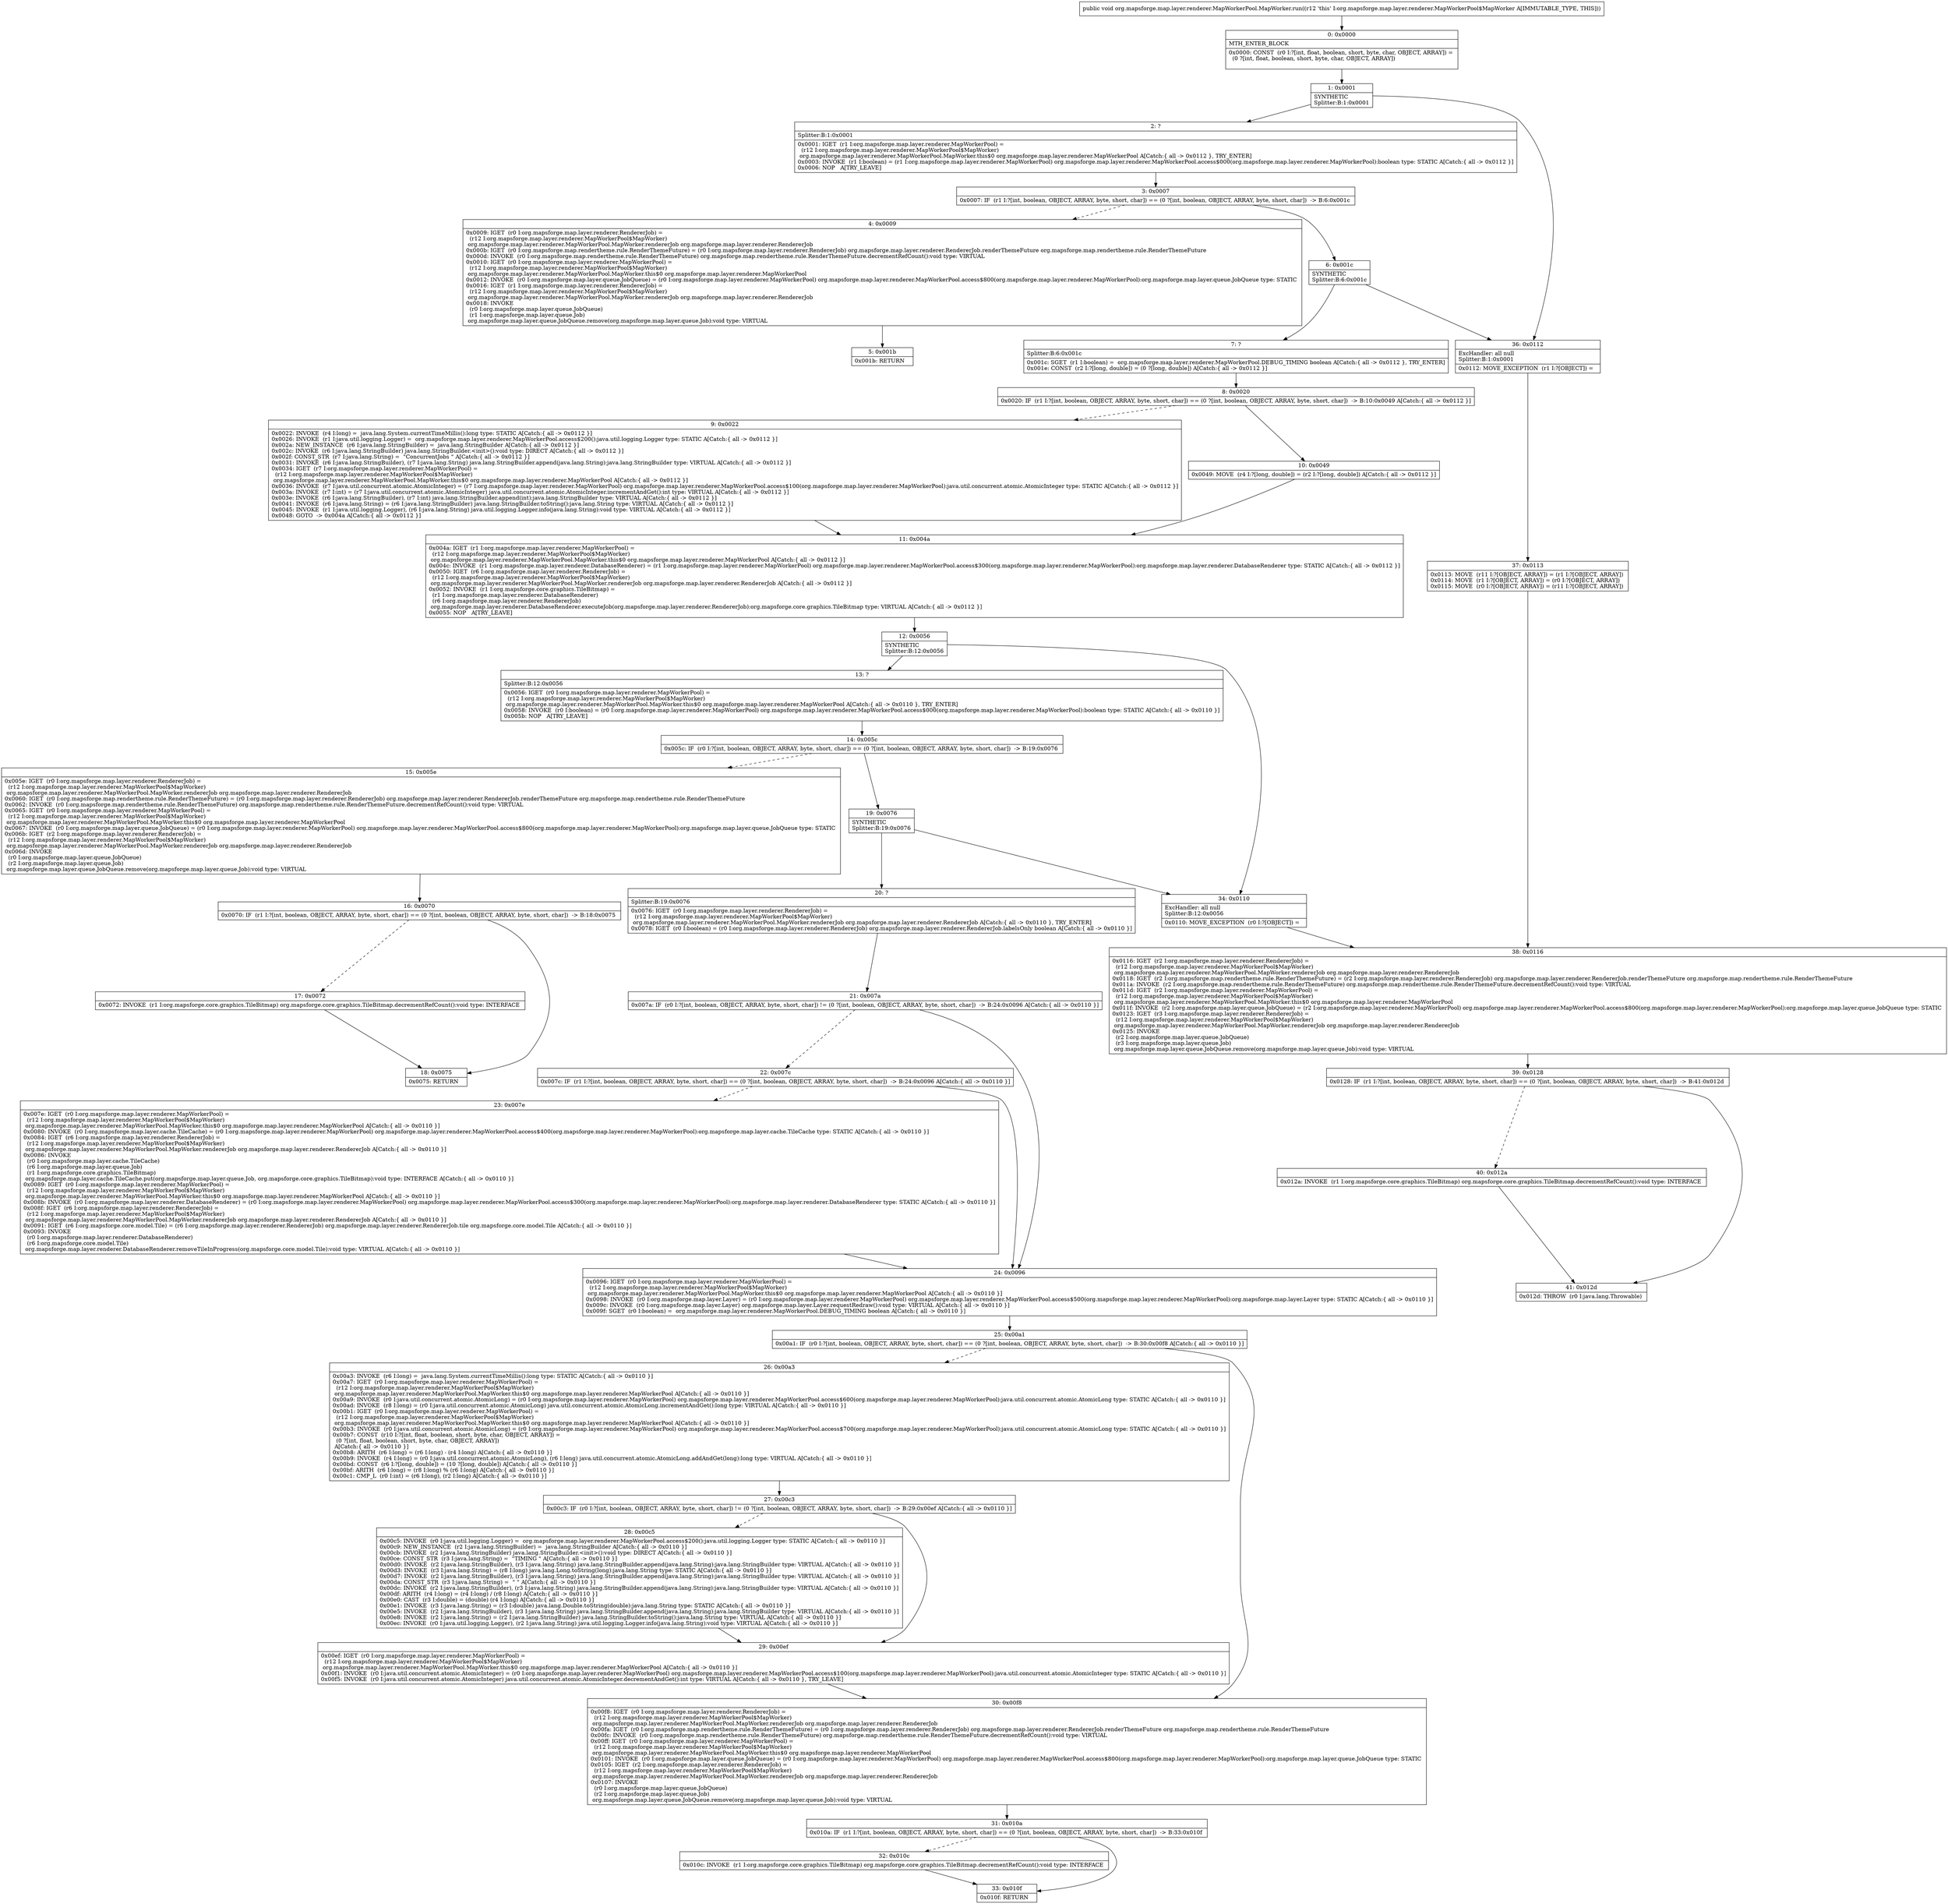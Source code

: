 digraph "CFG fororg.mapsforge.map.layer.renderer.MapWorkerPool.MapWorker.run()V" {
Node_0 [shape=record,label="{0\:\ 0x0000|MTH_ENTER_BLOCK\l|0x0000: CONST  (r0 I:?[int, float, boolean, short, byte, char, OBJECT, ARRAY]) = \l  (0 ?[int, float, boolean, short, byte, char, OBJECT, ARRAY])\l \l}"];
Node_1 [shape=record,label="{1\:\ 0x0001|SYNTHETIC\lSplitter:B:1:0x0001\l}"];
Node_2 [shape=record,label="{2\:\ ?|Splitter:B:1:0x0001\l|0x0001: IGET  (r1 I:org.mapsforge.map.layer.renderer.MapWorkerPool) = \l  (r12 I:org.mapsforge.map.layer.renderer.MapWorkerPool$MapWorker)\l org.mapsforge.map.layer.renderer.MapWorkerPool.MapWorker.this$0 org.mapsforge.map.layer.renderer.MapWorkerPool A[Catch:\{ all \-\> 0x0112 \}, TRY_ENTER]\l0x0003: INVOKE  (r1 I:boolean) = (r1 I:org.mapsforge.map.layer.renderer.MapWorkerPool) org.mapsforge.map.layer.renderer.MapWorkerPool.access$000(org.mapsforge.map.layer.renderer.MapWorkerPool):boolean type: STATIC A[Catch:\{ all \-\> 0x0112 \}]\l0x0006: NOP   A[TRY_LEAVE]\l}"];
Node_3 [shape=record,label="{3\:\ 0x0007|0x0007: IF  (r1 I:?[int, boolean, OBJECT, ARRAY, byte, short, char]) == (0 ?[int, boolean, OBJECT, ARRAY, byte, short, char])  \-\> B:6:0x001c \l}"];
Node_4 [shape=record,label="{4\:\ 0x0009|0x0009: IGET  (r0 I:org.mapsforge.map.layer.renderer.RendererJob) = \l  (r12 I:org.mapsforge.map.layer.renderer.MapWorkerPool$MapWorker)\l org.mapsforge.map.layer.renderer.MapWorkerPool.MapWorker.rendererJob org.mapsforge.map.layer.renderer.RendererJob \l0x000b: IGET  (r0 I:org.mapsforge.map.rendertheme.rule.RenderThemeFuture) = (r0 I:org.mapsforge.map.layer.renderer.RendererJob) org.mapsforge.map.layer.renderer.RendererJob.renderThemeFuture org.mapsforge.map.rendertheme.rule.RenderThemeFuture \l0x000d: INVOKE  (r0 I:org.mapsforge.map.rendertheme.rule.RenderThemeFuture) org.mapsforge.map.rendertheme.rule.RenderThemeFuture.decrementRefCount():void type: VIRTUAL \l0x0010: IGET  (r0 I:org.mapsforge.map.layer.renderer.MapWorkerPool) = \l  (r12 I:org.mapsforge.map.layer.renderer.MapWorkerPool$MapWorker)\l org.mapsforge.map.layer.renderer.MapWorkerPool.MapWorker.this$0 org.mapsforge.map.layer.renderer.MapWorkerPool \l0x0012: INVOKE  (r0 I:org.mapsforge.map.layer.queue.JobQueue) = (r0 I:org.mapsforge.map.layer.renderer.MapWorkerPool) org.mapsforge.map.layer.renderer.MapWorkerPool.access$800(org.mapsforge.map.layer.renderer.MapWorkerPool):org.mapsforge.map.layer.queue.JobQueue type: STATIC \l0x0016: IGET  (r1 I:org.mapsforge.map.layer.renderer.RendererJob) = \l  (r12 I:org.mapsforge.map.layer.renderer.MapWorkerPool$MapWorker)\l org.mapsforge.map.layer.renderer.MapWorkerPool.MapWorker.rendererJob org.mapsforge.map.layer.renderer.RendererJob \l0x0018: INVOKE  \l  (r0 I:org.mapsforge.map.layer.queue.JobQueue)\l  (r1 I:org.mapsforge.map.layer.queue.Job)\l org.mapsforge.map.layer.queue.JobQueue.remove(org.mapsforge.map.layer.queue.Job):void type: VIRTUAL \l}"];
Node_5 [shape=record,label="{5\:\ 0x001b|0x001b: RETURN   \l}"];
Node_6 [shape=record,label="{6\:\ 0x001c|SYNTHETIC\lSplitter:B:6:0x001c\l}"];
Node_7 [shape=record,label="{7\:\ ?|Splitter:B:6:0x001c\l|0x001c: SGET  (r1 I:boolean) =  org.mapsforge.map.layer.renderer.MapWorkerPool.DEBUG_TIMING boolean A[Catch:\{ all \-\> 0x0112 \}, TRY_ENTER]\l0x001e: CONST  (r2 I:?[long, double]) = (0 ?[long, double]) A[Catch:\{ all \-\> 0x0112 \}]\l}"];
Node_8 [shape=record,label="{8\:\ 0x0020|0x0020: IF  (r1 I:?[int, boolean, OBJECT, ARRAY, byte, short, char]) == (0 ?[int, boolean, OBJECT, ARRAY, byte, short, char])  \-\> B:10:0x0049 A[Catch:\{ all \-\> 0x0112 \}]\l}"];
Node_9 [shape=record,label="{9\:\ 0x0022|0x0022: INVOKE  (r4 I:long) =  java.lang.System.currentTimeMillis():long type: STATIC A[Catch:\{ all \-\> 0x0112 \}]\l0x0026: INVOKE  (r1 I:java.util.logging.Logger) =  org.mapsforge.map.layer.renderer.MapWorkerPool.access$200():java.util.logging.Logger type: STATIC A[Catch:\{ all \-\> 0x0112 \}]\l0x002a: NEW_INSTANCE  (r6 I:java.lang.StringBuilder) =  java.lang.StringBuilder A[Catch:\{ all \-\> 0x0112 \}]\l0x002c: INVOKE  (r6 I:java.lang.StringBuilder) java.lang.StringBuilder.\<init\>():void type: DIRECT A[Catch:\{ all \-\> 0x0112 \}]\l0x002f: CONST_STR  (r7 I:java.lang.String) =  \"ConcurrentJobs \" A[Catch:\{ all \-\> 0x0112 \}]\l0x0031: INVOKE  (r6 I:java.lang.StringBuilder), (r7 I:java.lang.String) java.lang.StringBuilder.append(java.lang.String):java.lang.StringBuilder type: VIRTUAL A[Catch:\{ all \-\> 0x0112 \}]\l0x0034: IGET  (r7 I:org.mapsforge.map.layer.renderer.MapWorkerPool) = \l  (r12 I:org.mapsforge.map.layer.renderer.MapWorkerPool$MapWorker)\l org.mapsforge.map.layer.renderer.MapWorkerPool.MapWorker.this$0 org.mapsforge.map.layer.renderer.MapWorkerPool A[Catch:\{ all \-\> 0x0112 \}]\l0x0036: INVOKE  (r7 I:java.util.concurrent.atomic.AtomicInteger) = (r7 I:org.mapsforge.map.layer.renderer.MapWorkerPool) org.mapsforge.map.layer.renderer.MapWorkerPool.access$100(org.mapsforge.map.layer.renderer.MapWorkerPool):java.util.concurrent.atomic.AtomicInteger type: STATIC A[Catch:\{ all \-\> 0x0112 \}]\l0x003a: INVOKE  (r7 I:int) = (r7 I:java.util.concurrent.atomic.AtomicInteger) java.util.concurrent.atomic.AtomicInteger.incrementAndGet():int type: VIRTUAL A[Catch:\{ all \-\> 0x0112 \}]\l0x003e: INVOKE  (r6 I:java.lang.StringBuilder), (r7 I:int) java.lang.StringBuilder.append(int):java.lang.StringBuilder type: VIRTUAL A[Catch:\{ all \-\> 0x0112 \}]\l0x0041: INVOKE  (r6 I:java.lang.String) = (r6 I:java.lang.StringBuilder) java.lang.StringBuilder.toString():java.lang.String type: VIRTUAL A[Catch:\{ all \-\> 0x0112 \}]\l0x0045: INVOKE  (r1 I:java.util.logging.Logger), (r6 I:java.lang.String) java.util.logging.Logger.info(java.lang.String):void type: VIRTUAL A[Catch:\{ all \-\> 0x0112 \}]\l0x0048: GOTO  \-\> 0x004a A[Catch:\{ all \-\> 0x0112 \}]\l}"];
Node_10 [shape=record,label="{10\:\ 0x0049|0x0049: MOVE  (r4 I:?[long, double]) = (r2 I:?[long, double]) A[Catch:\{ all \-\> 0x0112 \}]\l}"];
Node_11 [shape=record,label="{11\:\ 0x004a|0x004a: IGET  (r1 I:org.mapsforge.map.layer.renderer.MapWorkerPool) = \l  (r12 I:org.mapsforge.map.layer.renderer.MapWorkerPool$MapWorker)\l org.mapsforge.map.layer.renderer.MapWorkerPool.MapWorker.this$0 org.mapsforge.map.layer.renderer.MapWorkerPool A[Catch:\{ all \-\> 0x0112 \}]\l0x004c: INVOKE  (r1 I:org.mapsforge.map.layer.renderer.DatabaseRenderer) = (r1 I:org.mapsforge.map.layer.renderer.MapWorkerPool) org.mapsforge.map.layer.renderer.MapWorkerPool.access$300(org.mapsforge.map.layer.renderer.MapWorkerPool):org.mapsforge.map.layer.renderer.DatabaseRenderer type: STATIC A[Catch:\{ all \-\> 0x0112 \}]\l0x0050: IGET  (r6 I:org.mapsforge.map.layer.renderer.RendererJob) = \l  (r12 I:org.mapsforge.map.layer.renderer.MapWorkerPool$MapWorker)\l org.mapsforge.map.layer.renderer.MapWorkerPool.MapWorker.rendererJob org.mapsforge.map.layer.renderer.RendererJob A[Catch:\{ all \-\> 0x0112 \}]\l0x0052: INVOKE  (r1 I:org.mapsforge.core.graphics.TileBitmap) = \l  (r1 I:org.mapsforge.map.layer.renderer.DatabaseRenderer)\l  (r6 I:org.mapsforge.map.layer.renderer.RendererJob)\l org.mapsforge.map.layer.renderer.DatabaseRenderer.executeJob(org.mapsforge.map.layer.renderer.RendererJob):org.mapsforge.core.graphics.TileBitmap type: VIRTUAL A[Catch:\{ all \-\> 0x0112 \}]\l0x0055: NOP   A[TRY_LEAVE]\l}"];
Node_12 [shape=record,label="{12\:\ 0x0056|SYNTHETIC\lSplitter:B:12:0x0056\l}"];
Node_13 [shape=record,label="{13\:\ ?|Splitter:B:12:0x0056\l|0x0056: IGET  (r0 I:org.mapsforge.map.layer.renderer.MapWorkerPool) = \l  (r12 I:org.mapsforge.map.layer.renderer.MapWorkerPool$MapWorker)\l org.mapsforge.map.layer.renderer.MapWorkerPool.MapWorker.this$0 org.mapsforge.map.layer.renderer.MapWorkerPool A[Catch:\{ all \-\> 0x0110 \}, TRY_ENTER]\l0x0058: INVOKE  (r0 I:boolean) = (r0 I:org.mapsforge.map.layer.renderer.MapWorkerPool) org.mapsforge.map.layer.renderer.MapWorkerPool.access$000(org.mapsforge.map.layer.renderer.MapWorkerPool):boolean type: STATIC A[Catch:\{ all \-\> 0x0110 \}]\l0x005b: NOP   A[TRY_LEAVE]\l}"];
Node_14 [shape=record,label="{14\:\ 0x005c|0x005c: IF  (r0 I:?[int, boolean, OBJECT, ARRAY, byte, short, char]) == (0 ?[int, boolean, OBJECT, ARRAY, byte, short, char])  \-\> B:19:0x0076 \l}"];
Node_15 [shape=record,label="{15\:\ 0x005e|0x005e: IGET  (r0 I:org.mapsforge.map.layer.renderer.RendererJob) = \l  (r12 I:org.mapsforge.map.layer.renderer.MapWorkerPool$MapWorker)\l org.mapsforge.map.layer.renderer.MapWorkerPool.MapWorker.rendererJob org.mapsforge.map.layer.renderer.RendererJob \l0x0060: IGET  (r0 I:org.mapsforge.map.rendertheme.rule.RenderThemeFuture) = (r0 I:org.mapsforge.map.layer.renderer.RendererJob) org.mapsforge.map.layer.renderer.RendererJob.renderThemeFuture org.mapsforge.map.rendertheme.rule.RenderThemeFuture \l0x0062: INVOKE  (r0 I:org.mapsforge.map.rendertheme.rule.RenderThemeFuture) org.mapsforge.map.rendertheme.rule.RenderThemeFuture.decrementRefCount():void type: VIRTUAL \l0x0065: IGET  (r0 I:org.mapsforge.map.layer.renderer.MapWorkerPool) = \l  (r12 I:org.mapsforge.map.layer.renderer.MapWorkerPool$MapWorker)\l org.mapsforge.map.layer.renderer.MapWorkerPool.MapWorker.this$0 org.mapsforge.map.layer.renderer.MapWorkerPool \l0x0067: INVOKE  (r0 I:org.mapsforge.map.layer.queue.JobQueue) = (r0 I:org.mapsforge.map.layer.renderer.MapWorkerPool) org.mapsforge.map.layer.renderer.MapWorkerPool.access$800(org.mapsforge.map.layer.renderer.MapWorkerPool):org.mapsforge.map.layer.queue.JobQueue type: STATIC \l0x006b: IGET  (r2 I:org.mapsforge.map.layer.renderer.RendererJob) = \l  (r12 I:org.mapsforge.map.layer.renderer.MapWorkerPool$MapWorker)\l org.mapsforge.map.layer.renderer.MapWorkerPool.MapWorker.rendererJob org.mapsforge.map.layer.renderer.RendererJob \l0x006d: INVOKE  \l  (r0 I:org.mapsforge.map.layer.queue.JobQueue)\l  (r2 I:org.mapsforge.map.layer.queue.Job)\l org.mapsforge.map.layer.queue.JobQueue.remove(org.mapsforge.map.layer.queue.Job):void type: VIRTUAL \l}"];
Node_16 [shape=record,label="{16\:\ 0x0070|0x0070: IF  (r1 I:?[int, boolean, OBJECT, ARRAY, byte, short, char]) == (0 ?[int, boolean, OBJECT, ARRAY, byte, short, char])  \-\> B:18:0x0075 \l}"];
Node_17 [shape=record,label="{17\:\ 0x0072|0x0072: INVOKE  (r1 I:org.mapsforge.core.graphics.TileBitmap) org.mapsforge.core.graphics.TileBitmap.decrementRefCount():void type: INTERFACE \l}"];
Node_18 [shape=record,label="{18\:\ 0x0075|0x0075: RETURN   \l}"];
Node_19 [shape=record,label="{19\:\ 0x0076|SYNTHETIC\lSplitter:B:19:0x0076\l}"];
Node_20 [shape=record,label="{20\:\ ?|Splitter:B:19:0x0076\l|0x0076: IGET  (r0 I:org.mapsforge.map.layer.renderer.RendererJob) = \l  (r12 I:org.mapsforge.map.layer.renderer.MapWorkerPool$MapWorker)\l org.mapsforge.map.layer.renderer.MapWorkerPool.MapWorker.rendererJob org.mapsforge.map.layer.renderer.RendererJob A[Catch:\{ all \-\> 0x0110 \}, TRY_ENTER]\l0x0078: IGET  (r0 I:boolean) = (r0 I:org.mapsforge.map.layer.renderer.RendererJob) org.mapsforge.map.layer.renderer.RendererJob.labelsOnly boolean A[Catch:\{ all \-\> 0x0110 \}]\l}"];
Node_21 [shape=record,label="{21\:\ 0x007a|0x007a: IF  (r0 I:?[int, boolean, OBJECT, ARRAY, byte, short, char]) != (0 ?[int, boolean, OBJECT, ARRAY, byte, short, char])  \-\> B:24:0x0096 A[Catch:\{ all \-\> 0x0110 \}]\l}"];
Node_22 [shape=record,label="{22\:\ 0x007c|0x007c: IF  (r1 I:?[int, boolean, OBJECT, ARRAY, byte, short, char]) == (0 ?[int, boolean, OBJECT, ARRAY, byte, short, char])  \-\> B:24:0x0096 A[Catch:\{ all \-\> 0x0110 \}]\l}"];
Node_23 [shape=record,label="{23\:\ 0x007e|0x007e: IGET  (r0 I:org.mapsforge.map.layer.renderer.MapWorkerPool) = \l  (r12 I:org.mapsforge.map.layer.renderer.MapWorkerPool$MapWorker)\l org.mapsforge.map.layer.renderer.MapWorkerPool.MapWorker.this$0 org.mapsforge.map.layer.renderer.MapWorkerPool A[Catch:\{ all \-\> 0x0110 \}]\l0x0080: INVOKE  (r0 I:org.mapsforge.map.layer.cache.TileCache) = (r0 I:org.mapsforge.map.layer.renderer.MapWorkerPool) org.mapsforge.map.layer.renderer.MapWorkerPool.access$400(org.mapsforge.map.layer.renderer.MapWorkerPool):org.mapsforge.map.layer.cache.TileCache type: STATIC A[Catch:\{ all \-\> 0x0110 \}]\l0x0084: IGET  (r6 I:org.mapsforge.map.layer.renderer.RendererJob) = \l  (r12 I:org.mapsforge.map.layer.renderer.MapWorkerPool$MapWorker)\l org.mapsforge.map.layer.renderer.MapWorkerPool.MapWorker.rendererJob org.mapsforge.map.layer.renderer.RendererJob A[Catch:\{ all \-\> 0x0110 \}]\l0x0086: INVOKE  \l  (r0 I:org.mapsforge.map.layer.cache.TileCache)\l  (r6 I:org.mapsforge.map.layer.queue.Job)\l  (r1 I:org.mapsforge.core.graphics.TileBitmap)\l org.mapsforge.map.layer.cache.TileCache.put(org.mapsforge.map.layer.queue.Job, org.mapsforge.core.graphics.TileBitmap):void type: INTERFACE A[Catch:\{ all \-\> 0x0110 \}]\l0x0089: IGET  (r0 I:org.mapsforge.map.layer.renderer.MapWorkerPool) = \l  (r12 I:org.mapsforge.map.layer.renderer.MapWorkerPool$MapWorker)\l org.mapsforge.map.layer.renderer.MapWorkerPool.MapWorker.this$0 org.mapsforge.map.layer.renderer.MapWorkerPool A[Catch:\{ all \-\> 0x0110 \}]\l0x008b: INVOKE  (r0 I:org.mapsforge.map.layer.renderer.DatabaseRenderer) = (r0 I:org.mapsforge.map.layer.renderer.MapWorkerPool) org.mapsforge.map.layer.renderer.MapWorkerPool.access$300(org.mapsforge.map.layer.renderer.MapWorkerPool):org.mapsforge.map.layer.renderer.DatabaseRenderer type: STATIC A[Catch:\{ all \-\> 0x0110 \}]\l0x008f: IGET  (r6 I:org.mapsforge.map.layer.renderer.RendererJob) = \l  (r12 I:org.mapsforge.map.layer.renderer.MapWorkerPool$MapWorker)\l org.mapsforge.map.layer.renderer.MapWorkerPool.MapWorker.rendererJob org.mapsforge.map.layer.renderer.RendererJob A[Catch:\{ all \-\> 0x0110 \}]\l0x0091: IGET  (r6 I:org.mapsforge.core.model.Tile) = (r6 I:org.mapsforge.map.layer.renderer.RendererJob) org.mapsforge.map.layer.renderer.RendererJob.tile org.mapsforge.core.model.Tile A[Catch:\{ all \-\> 0x0110 \}]\l0x0093: INVOKE  \l  (r0 I:org.mapsforge.map.layer.renderer.DatabaseRenderer)\l  (r6 I:org.mapsforge.core.model.Tile)\l org.mapsforge.map.layer.renderer.DatabaseRenderer.removeTileInProgress(org.mapsforge.core.model.Tile):void type: VIRTUAL A[Catch:\{ all \-\> 0x0110 \}]\l}"];
Node_24 [shape=record,label="{24\:\ 0x0096|0x0096: IGET  (r0 I:org.mapsforge.map.layer.renderer.MapWorkerPool) = \l  (r12 I:org.mapsforge.map.layer.renderer.MapWorkerPool$MapWorker)\l org.mapsforge.map.layer.renderer.MapWorkerPool.MapWorker.this$0 org.mapsforge.map.layer.renderer.MapWorkerPool A[Catch:\{ all \-\> 0x0110 \}]\l0x0098: INVOKE  (r0 I:org.mapsforge.map.layer.Layer) = (r0 I:org.mapsforge.map.layer.renderer.MapWorkerPool) org.mapsforge.map.layer.renderer.MapWorkerPool.access$500(org.mapsforge.map.layer.renderer.MapWorkerPool):org.mapsforge.map.layer.Layer type: STATIC A[Catch:\{ all \-\> 0x0110 \}]\l0x009c: INVOKE  (r0 I:org.mapsforge.map.layer.Layer) org.mapsforge.map.layer.Layer.requestRedraw():void type: VIRTUAL A[Catch:\{ all \-\> 0x0110 \}]\l0x009f: SGET  (r0 I:boolean) =  org.mapsforge.map.layer.renderer.MapWorkerPool.DEBUG_TIMING boolean A[Catch:\{ all \-\> 0x0110 \}]\l}"];
Node_25 [shape=record,label="{25\:\ 0x00a1|0x00a1: IF  (r0 I:?[int, boolean, OBJECT, ARRAY, byte, short, char]) == (0 ?[int, boolean, OBJECT, ARRAY, byte, short, char])  \-\> B:30:0x00f8 A[Catch:\{ all \-\> 0x0110 \}]\l}"];
Node_26 [shape=record,label="{26\:\ 0x00a3|0x00a3: INVOKE  (r6 I:long) =  java.lang.System.currentTimeMillis():long type: STATIC A[Catch:\{ all \-\> 0x0110 \}]\l0x00a7: IGET  (r0 I:org.mapsforge.map.layer.renderer.MapWorkerPool) = \l  (r12 I:org.mapsforge.map.layer.renderer.MapWorkerPool$MapWorker)\l org.mapsforge.map.layer.renderer.MapWorkerPool.MapWorker.this$0 org.mapsforge.map.layer.renderer.MapWorkerPool A[Catch:\{ all \-\> 0x0110 \}]\l0x00a9: INVOKE  (r0 I:java.util.concurrent.atomic.AtomicLong) = (r0 I:org.mapsforge.map.layer.renderer.MapWorkerPool) org.mapsforge.map.layer.renderer.MapWorkerPool.access$600(org.mapsforge.map.layer.renderer.MapWorkerPool):java.util.concurrent.atomic.AtomicLong type: STATIC A[Catch:\{ all \-\> 0x0110 \}]\l0x00ad: INVOKE  (r8 I:long) = (r0 I:java.util.concurrent.atomic.AtomicLong) java.util.concurrent.atomic.AtomicLong.incrementAndGet():long type: VIRTUAL A[Catch:\{ all \-\> 0x0110 \}]\l0x00b1: IGET  (r0 I:org.mapsforge.map.layer.renderer.MapWorkerPool) = \l  (r12 I:org.mapsforge.map.layer.renderer.MapWorkerPool$MapWorker)\l org.mapsforge.map.layer.renderer.MapWorkerPool.MapWorker.this$0 org.mapsforge.map.layer.renderer.MapWorkerPool A[Catch:\{ all \-\> 0x0110 \}]\l0x00b3: INVOKE  (r0 I:java.util.concurrent.atomic.AtomicLong) = (r0 I:org.mapsforge.map.layer.renderer.MapWorkerPool) org.mapsforge.map.layer.renderer.MapWorkerPool.access$700(org.mapsforge.map.layer.renderer.MapWorkerPool):java.util.concurrent.atomic.AtomicLong type: STATIC A[Catch:\{ all \-\> 0x0110 \}]\l0x00b7: CONST  (r10 I:?[int, float, boolean, short, byte, char, OBJECT, ARRAY]) = \l  (0 ?[int, float, boolean, short, byte, char, OBJECT, ARRAY])\l A[Catch:\{ all \-\> 0x0110 \}]\l0x00b8: ARITH  (r6 I:long) = (r6 I:long) \- (r4 I:long) A[Catch:\{ all \-\> 0x0110 \}]\l0x00b9: INVOKE  (r4 I:long) = (r0 I:java.util.concurrent.atomic.AtomicLong), (r6 I:long) java.util.concurrent.atomic.AtomicLong.addAndGet(long):long type: VIRTUAL A[Catch:\{ all \-\> 0x0110 \}]\l0x00bd: CONST  (r6 I:?[long, double]) = (10 ?[long, double]) A[Catch:\{ all \-\> 0x0110 \}]\l0x00bf: ARITH  (r6 I:long) = (r8 I:long) % (r6 I:long) A[Catch:\{ all \-\> 0x0110 \}]\l0x00c1: CMP_L  (r0 I:int) = (r6 I:long), (r2 I:long) A[Catch:\{ all \-\> 0x0110 \}]\l}"];
Node_27 [shape=record,label="{27\:\ 0x00c3|0x00c3: IF  (r0 I:?[int, boolean, OBJECT, ARRAY, byte, short, char]) != (0 ?[int, boolean, OBJECT, ARRAY, byte, short, char])  \-\> B:29:0x00ef A[Catch:\{ all \-\> 0x0110 \}]\l}"];
Node_28 [shape=record,label="{28\:\ 0x00c5|0x00c5: INVOKE  (r0 I:java.util.logging.Logger) =  org.mapsforge.map.layer.renderer.MapWorkerPool.access$200():java.util.logging.Logger type: STATIC A[Catch:\{ all \-\> 0x0110 \}]\l0x00c9: NEW_INSTANCE  (r2 I:java.lang.StringBuilder) =  java.lang.StringBuilder A[Catch:\{ all \-\> 0x0110 \}]\l0x00cb: INVOKE  (r2 I:java.lang.StringBuilder) java.lang.StringBuilder.\<init\>():void type: DIRECT A[Catch:\{ all \-\> 0x0110 \}]\l0x00ce: CONST_STR  (r3 I:java.lang.String) =  \"TIMING \" A[Catch:\{ all \-\> 0x0110 \}]\l0x00d0: INVOKE  (r2 I:java.lang.StringBuilder), (r3 I:java.lang.String) java.lang.StringBuilder.append(java.lang.String):java.lang.StringBuilder type: VIRTUAL A[Catch:\{ all \-\> 0x0110 \}]\l0x00d3: INVOKE  (r3 I:java.lang.String) = (r8 I:long) java.lang.Long.toString(long):java.lang.String type: STATIC A[Catch:\{ all \-\> 0x0110 \}]\l0x00d7: INVOKE  (r2 I:java.lang.StringBuilder), (r3 I:java.lang.String) java.lang.StringBuilder.append(java.lang.String):java.lang.StringBuilder type: VIRTUAL A[Catch:\{ all \-\> 0x0110 \}]\l0x00da: CONST_STR  (r3 I:java.lang.String) =  \" \" A[Catch:\{ all \-\> 0x0110 \}]\l0x00dc: INVOKE  (r2 I:java.lang.StringBuilder), (r3 I:java.lang.String) java.lang.StringBuilder.append(java.lang.String):java.lang.StringBuilder type: VIRTUAL A[Catch:\{ all \-\> 0x0110 \}]\l0x00df: ARITH  (r4 I:long) = (r4 I:long) \/ (r8 I:long) A[Catch:\{ all \-\> 0x0110 \}]\l0x00e0: CAST  (r3 I:double) = (double) (r4 I:long) A[Catch:\{ all \-\> 0x0110 \}]\l0x00e1: INVOKE  (r3 I:java.lang.String) = (r3 I:double) java.lang.Double.toString(double):java.lang.String type: STATIC A[Catch:\{ all \-\> 0x0110 \}]\l0x00e5: INVOKE  (r2 I:java.lang.StringBuilder), (r3 I:java.lang.String) java.lang.StringBuilder.append(java.lang.String):java.lang.StringBuilder type: VIRTUAL A[Catch:\{ all \-\> 0x0110 \}]\l0x00e8: INVOKE  (r2 I:java.lang.String) = (r2 I:java.lang.StringBuilder) java.lang.StringBuilder.toString():java.lang.String type: VIRTUAL A[Catch:\{ all \-\> 0x0110 \}]\l0x00ec: INVOKE  (r0 I:java.util.logging.Logger), (r2 I:java.lang.String) java.util.logging.Logger.info(java.lang.String):void type: VIRTUAL A[Catch:\{ all \-\> 0x0110 \}]\l}"];
Node_29 [shape=record,label="{29\:\ 0x00ef|0x00ef: IGET  (r0 I:org.mapsforge.map.layer.renderer.MapWorkerPool) = \l  (r12 I:org.mapsforge.map.layer.renderer.MapWorkerPool$MapWorker)\l org.mapsforge.map.layer.renderer.MapWorkerPool.MapWorker.this$0 org.mapsforge.map.layer.renderer.MapWorkerPool A[Catch:\{ all \-\> 0x0110 \}]\l0x00f1: INVOKE  (r0 I:java.util.concurrent.atomic.AtomicInteger) = (r0 I:org.mapsforge.map.layer.renderer.MapWorkerPool) org.mapsforge.map.layer.renderer.MapWorkerPool.access$100(org.mapsforge.map.layer.renderer.MapWorkerPool):java.util.concurrent.atomic.AtomicInteger type: STATIC A[Catch:\{ all \-\> 0x0110 \}]\l0x00f5: INVOKE  (r0 I:java.util.concurrent.atomic.AtomicInteger) java.util.concurrent.atomic.AtomicInteger.decrementAndGet():int type: VIRTUAL A[Catch:\{ all \-\> 0x0110 \}, TRY_LEAVE]\l}"];
Node_30 [shape=record,label="{30\:\ 0x00f8|0x00f8: IGET  (r0 I:org.mapsforge.map.layer.renderer.RendererJob) = \l  (r12 I:org.mapsforge.map.layer.renderer.MapWorkerPool$MapWorker)\l org.mapsforge.map.layer.renderer.MapWorkerPool.MapWorker.rendererJob org.mapsforge.map.layer.renderer.RendererJob \l0x00fa: IGET  (r0 I:org.mapsforge.map.rendertheme.rule.RenderThemeFuture) = (r0 I:org.mapsforge.map.layer.renderer.RendererJob) org.mapsforge.map.layer.renderer.RendererJob.renderThemeFuture org.mapsforge.map.rendertheme.rule.RenderThemeFuture \l0x00fc: INVOKE  (r0 I:org.mapsforge.map.rendertheme.rule.RenderThemeFuture) org.mapsforge.map.rendertheme.rule.RenderThemeFuture.decrementRefCount():void type: VIRTUAL \l0x00ff: IGET  (r0 I:org.mapsforge.map.layer.renderer.MapWorkerPool) = \l  (r12 I:org.mapsforge.map.layer.renderer.MapWorkerPool$MapWorker)\l org.mapsforge.map.layer.renderer.MapWorkerPool.MapWorker.this$0 org.mapsforge.map.layer.renderer.MapWorkerPool \l0x0101: INVOKE  (r0 I:org.mapsforge.map.layer.queue.JobQueue) = (r0 I:org.mapsforge.map.layer.renderer.MapWorkerPool) org.mapsforge.map.layer.renderer.MapWorkerPool.access$800(org.mapsforge.map.layer.renderer.MapWorkerPool):org.mapsforge.map.layer.queue.JobQueue type: STATIC \l0x0105: IGET  (r2 I:org.mapsforge.map.layer.renderer.RendererJob) = \l  (r12 I:org.mapsforge.map.layer.renderer.MapWorkerPool$MapWorker)\l org.mapsforge.map.layer.renderer.MapWorkerPool.MapWorker.rendererJob org.mapsforge.map.layer.renderer.RendererJob \l0x0107: INVOKE  \l  (r0 I:org.mapsforge.map.layer.queue.JobQueue)\l  (r2 I:org.mapsforge.map.layer.queue.Job)\l org.mapsforge.map.layer.queue.JobQueue.remove(org.mapsforge.map.layer.queue.Job):void type: VIRTUAL \l}"];
Node_31 [shape=record,label="{31\:\ 0x010a|0x010a: IF  (r1 I:?[int, boolean, OBJECT, ARRAY, byte, short, char]) == (0 ?[int, boolean, OBJECT, ARRAY, byte, short, char])  \-\> B:33:0x010f \l}"];
Node_32 [shape=record,label="{32\:\ 0x010c|0x010c: INVOKE  (r1 I:org.mapsforge.core.graphics.TileBitmap) org.mapsforge.core.graphics.TileBitmap.decrementRefCount():void type: INTERFACE \l}"];
Node_33 [shape=record,label="{33\:\ 0x010f|0x010f: RETURN   \l}"];
Node_34 [shape=record,label="{34\:\ 0x0110|ExcHandler: all null\lSplitter:B:12:0x0056\l|0x0110: MOVE_EXCEPTION  (r0 I:?[OBJECT]) =  \l}"];
Node_36 [shape=record,label="{36\:\ 0x0112|ExcHandler: all null\lSplitter:B:1:0x0001\l|0x0112: MOVE_EXCEPTION  (r1 I:?[OBJECT]) =  \l}"];
Node_37 [shape=record,label="{37\:\ 0x0113|0x0113: MOVE  (r11 I:?[OBJECT, ARRAY]) = (r1 I:?[OBJECT, ARRAY]) \l0x0114: MOVE  (r1 I:?[OBJECT, ARRAY]) = (r0 I:?[OBJECT, ARRAY]) \l0x0115: MOVE  (r0 I:?[OBJECT, ARRAY]) = (r11 I:?[OBJECT, ARRAY]) \l}"];
Node_38 [shape=record,label="{38\:\ 0x0116|0x0116: IGET  (r2 I:org.mapsforge.map.layer.renderer.RendererJob) = \l  (r12 I:org.mapsforge.map.layer.renderer.MapWorkerPool$MapWorker)\l org.mapsforge.map.layer.renderer.MapWorkerPool.MapWorker.rendererJob org.mapsforge.map.layer.renderer.RendererJob \l0x0118: IGET  (r2 I:org.mapsforge.map.rendertheme.rule.RenderThemeFuture) = (r2 I:org.mapsforge.map.layer.renderer.RendererJob) org.mapsforge.map.layer.renderer.RendererJob.renderThemeFuture org.mapsforge.map.rendertheme.rule.RenderThemeFuture \l0x011a: INVOKE  (r2 I:org.mapsforge.map.rendertheme.rule.RenderThemeFuture) org.mapsforge.map.rendertheme.rule.RenderThemeFuture.decrementRefCount():void type: VIRTUAL \l0x011d: IGET  (r2 I:org.mapsforge.map.layer.renderer.MapWorkerPool) = \l  (r12 I:org.mapsforge.map.layer.renderer.MapWorkerPool$MapWorker)\l org.mapsforge.map.layer.renderer.MapWorkerPool.MapWorker.this$0 org.mapsforge.map.layer.renderer.MapWorkerPool \l0x011f: INVOKE  (r2 I:org.mapsforge.map.layer.queue.JobQueue) = (r2 I:org.mapsforge.map.layer.renderer.MapWorkerPool) org.mapsforge.map.layer.renderer.MapWorkerPool.access$800(org.mapsforge.map.layer.renderer.MapWorkerPool):org.mapsforge.map.layer.queue.JobQueue type: STATIC \l0x0123: IGET  (r3 I:org.mapsforge.map.layer.renderer.RendererJob) = \l  (r12 I:org.mapsforge.map.layer.renderer.MapWorkerPool$MapWorker)\l org.mapsforge.map.layer.renderer.MapWorkerPool.MapWorker.rendererJob org.mapsforge.map.layer.renderer.RendererJob \l0x0125: INVOKE  \l  (r2 I:org.mapsforge.map.layer.queue.JobQueue)\l  (r3 I:org.mapsforge.map.layer.queue.Job)\l org.mapsforge.map.layer.queue.JobQueue.remove(org.mapsforge.map.layer.queue.Job):void type: VIRTUAL \l}"];
Node_39 [shape=record,label="{39\:\ 0x0128|0x0128: IF  (r1 I:?[int, boolean, OBJECT, ARRAY, byte, short, char]) == (0 ?[int, boolean, OBJECT, ARRAY, byte, short, char])  \-\> B:41:0x012d \l}"];
Node_40 [shape=record,label="{40\:\ 0x012a|0x012a: INVOKE  (r1 I:org.mapsforge.core.graphics.TileBitmap) org.mapsforge.core.graphics.TileBitmap.decrementRefCount():void type: INTERFACE \l}"];
Node_41 [shape=record,label="{41\:\ 0x012d|0x012d: THROW  (r0 I:java.lang.Throwable) \l}"];
MethodNode[shape=record,label="{public void org.mapsforge.map.layer.renderer.MapWorkerPool.MapWorker.run((r12 'this' I:org.mapsforge.map.layer.renderer.MapWorkerPool$MapWorker A[IMMUTABLE_TYPE, THIS])) }"];
MethodNode -> Node_0;
Node_0 -> Node_1;
Node_1 -> Node_2;
Node_1 -> Node_36;
Node_2 -> Node_3;
Node_3 -> Node_4[style=dashed];
Node_3 -> Node_6;
Node_4 -> Node_5;
Node_6 -> Node_7;
Node_6 -> Node_36;
Node_7 -> Node_8;
Node_8 -> Node_9[style=dashed];
Node_8 -> Node_10;
Node_9 -> Node_11;
Node_10 -> Node_11;
Node_11 -> Node_12;
Node_12 -> Node_13;
Node_12 -> Node_34;
Node_13 -> Node_14;
Node_14 -> Node_15[style=dashed];
Node_14 -> Node_19;
Node_15 -> Node_16;
Node_16 -> Node_17[style=dashed];
Node_16 -> Node_18;
Node_17 -> Node_18;
Node_19 -> Node_20;
Node_19 -> Node_34;
Node_20 -> Node_21;
Node_21 -> Node_22[style=dashed];
Node_21 -> Node_24;
Node_22 -> Node_23[style=dashed];
Node_22 -> Node_24;
Node_23 -> Node_24;
Node_24 -> Node_25;
Node_25 -> Node_26[style=dashed];
Node_25 -> Node_30;
Node_26 -> Node_27;
Node_27 -> Node_28[style=dashed];
Node_27 -> Node_29;
Node_28 -> Node_29;
Node_29 -> Node_30;
Node_30 -> Node_31;
Node_31 -> Node_32[style=dashed];
Node_31 -> Node_33;
Node_32 -> Node_33;
Node_34 -> Node_38;
Node_36 -> Node_37;
Node_37 -> Node_38;
Node_38 -> Node_39;
Node_39 -> Node_40[style=dashed];
Node_39 -> Node_41;
Node_40 -> Node_41;
}

